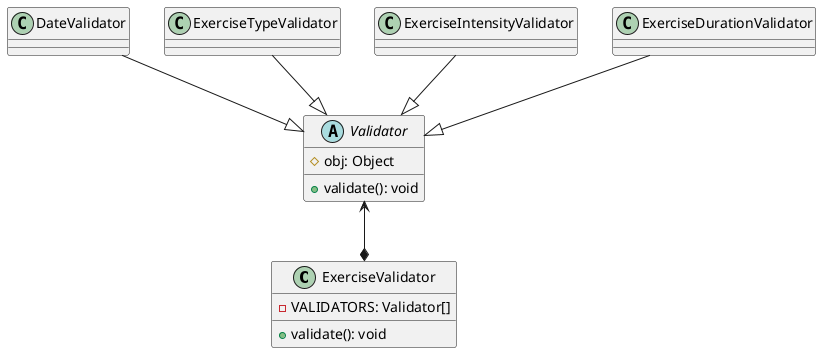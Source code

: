 @startuml
'https://plantuml.com/class-diagram
class ExerciseValidator {
  - VALIDATORS: Validator[]

  + validate(): void
}

abstract class Validator {
  # obj: Object

  + validate(): void
}

class DateValidator
class ExerciseTypeValidator
class ExerciseIntensityValidator
class ExerciseDurationValidator

DateValidator --|> Validator
ExerciseTypeValidator --|> Validator
ExerciseDurationValidator --|> Validator
ExerciseIntensityValidator --|> Validator

ExerciseValidator *-up-> Validator

@enduml